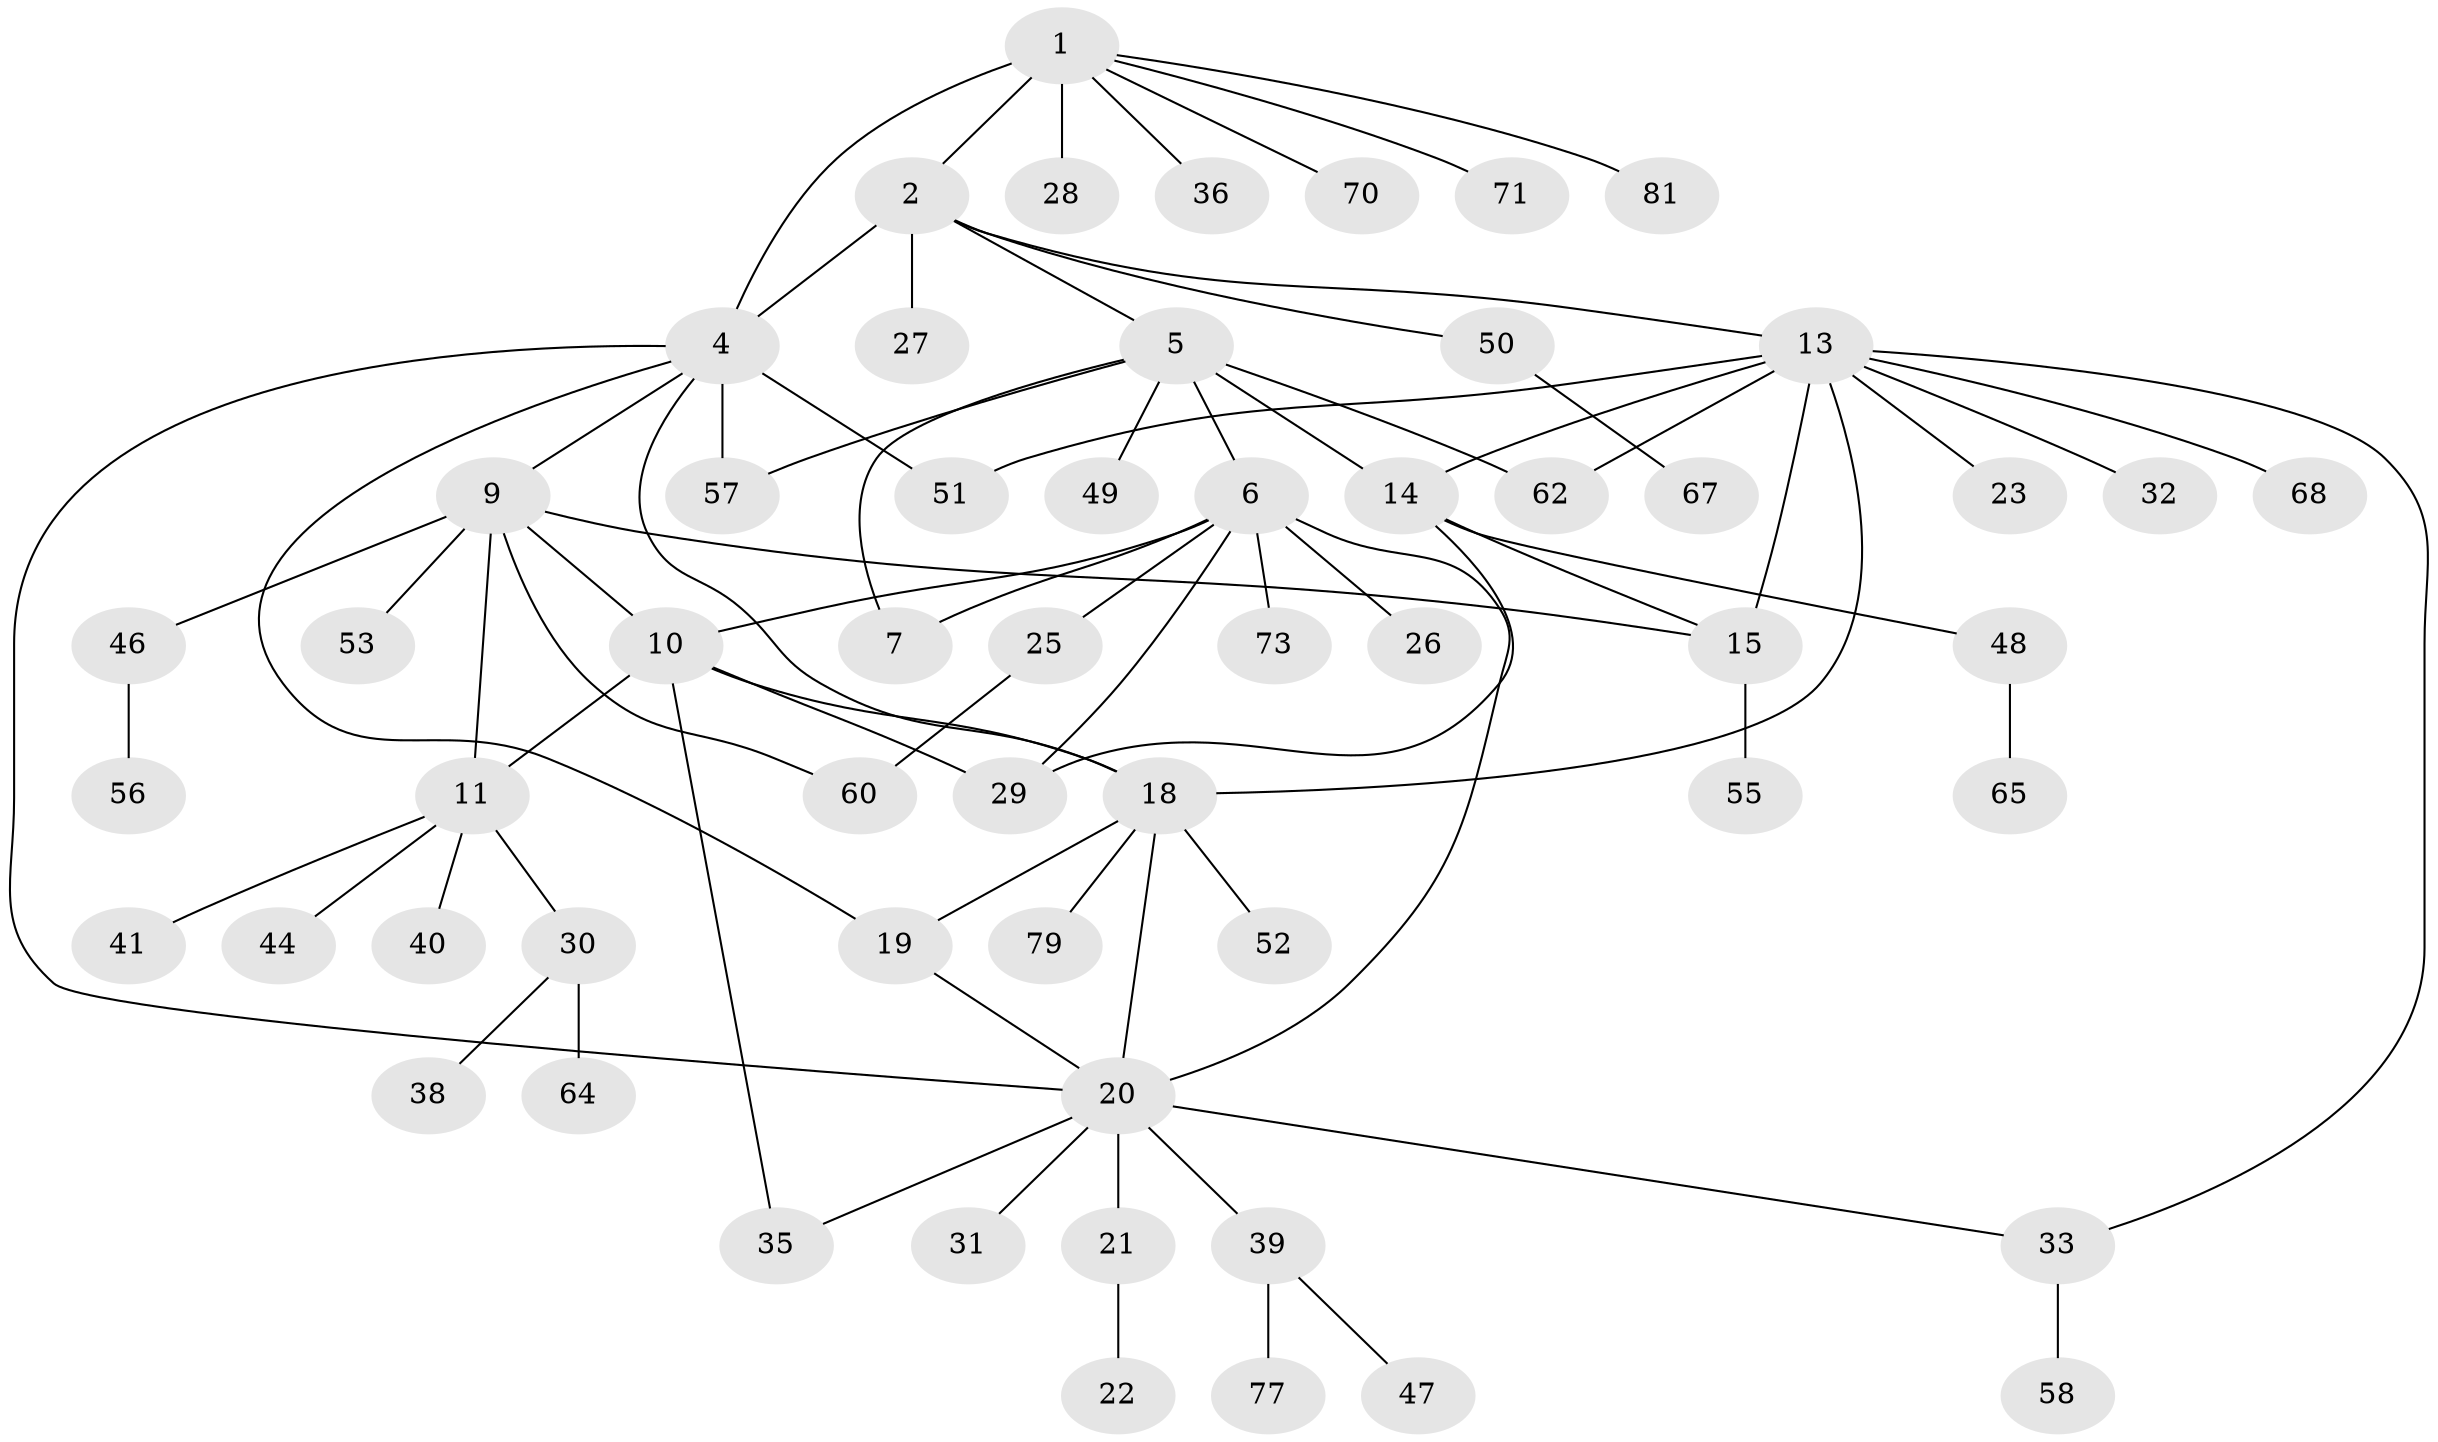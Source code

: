// Generated by graph-tools (version 1.1) at 2025/24/03/03/25 07:24:15]
// undirected, 58 vertices, 78 edges
graph export_dot {
graph [start="1"]
  node [color=gray90,style=filled];
  1 [super="+3"];
  2 [super="+59"];
  4 [super="+17"];
  5 [super="+37"];
  6 [super="+8"];
  7;
  9 [super="+24"];
  10 [super="+12"];
  11 [super="+34"];
  13 [super="+16"];
  14 [super="+63"];
  15 [super="+45"];
  18 [super="+54"];
  19;
  20 [super="+75"];
  21;
  22 [super="+61"];
  23;
  25 [super="+43"];
  26;
  27;
  28;
  29 [super="+80"];
  30;
  31;
  32 [super="+42"];
  33 [super="+74"];
  35 [super="+76"];
  36;
  38;
  39 [super="+78"];
  40;
  41;
  44;
  46 [super="+69"];
  47;
  48;
  49;
  50;
  51;
  52 [super="+72"];
  53;
  55;
  56;
  57;
  58;
  60;
  62;
  64 [super="+66"];
  65;
  67;
  68;
  70;
  71;
  73;
  77;
  79;
  81;
  1 -- 2 [weight=2];
  1 -- 4 [weight=2];
  1 -- 36;
  1 -- 70;
  1 -- 71;
  1 -- 81;
  1 -- 28;
  2 -- 4;
  2 -- 5;
  2 -- 27;
  2 -- 50;
  2 -- 13;
  4 -- 9;
  4 -- 18;
  4 -- 51;
  4 -- 19;
  4 -- 20;
  4 -- 57;
  5 -- 6 [weight=2];
  5 -- 7;
  5 -- 14;
  5 -- 49;
  5 -- 57;
  5 -- 62;
  6 -- 7 [weight=2];
  6 -- 20;
  6 -- 25;
  6 -- 26;
  6 -- 73;
  6 -- 29;
  6 -- 10;
  9 -- 10 [weight=2];
  9 -- 11;
  9 -- 15;
  9 -- 46;
  9 -- 53;
  9 -- 60;
  10 -- 11 [weight=2];
  10 -- 18;
  10 -- 29;
  10 -- 35;
  11 -- 30;
  11 -- 40;
  11 -- 44;
  11 -- 41;
  13 -- 14 [weight=2];
  13 -- 15 [weight=2];
  13 -- 32;
  13 -- 33;
  13 -- 68;
  13 -- 18;
  13 -- 51;
  13 -- 23;
  13 -- 62;
  14 -- 15;
  14 -- 29;
  14 -- 48;
  15 -- 55;
  18 -- 19;
  18 -- 20;
  18 -- 52;
  18 -- 79;
  19 -- 20;
  20 -- 21;
  20 -- 31;
  20 -- 35;
  20 -- 39;
  20 -- 33;
  21 -- 22;
  25 -- 60;
  30 -- 38;
  30 -- 64;
  33 -- 58;
  39 -- 47;
  39 -- 77;
  46 -- 56;
  48 -- 65;
  50 -- 67;
}
